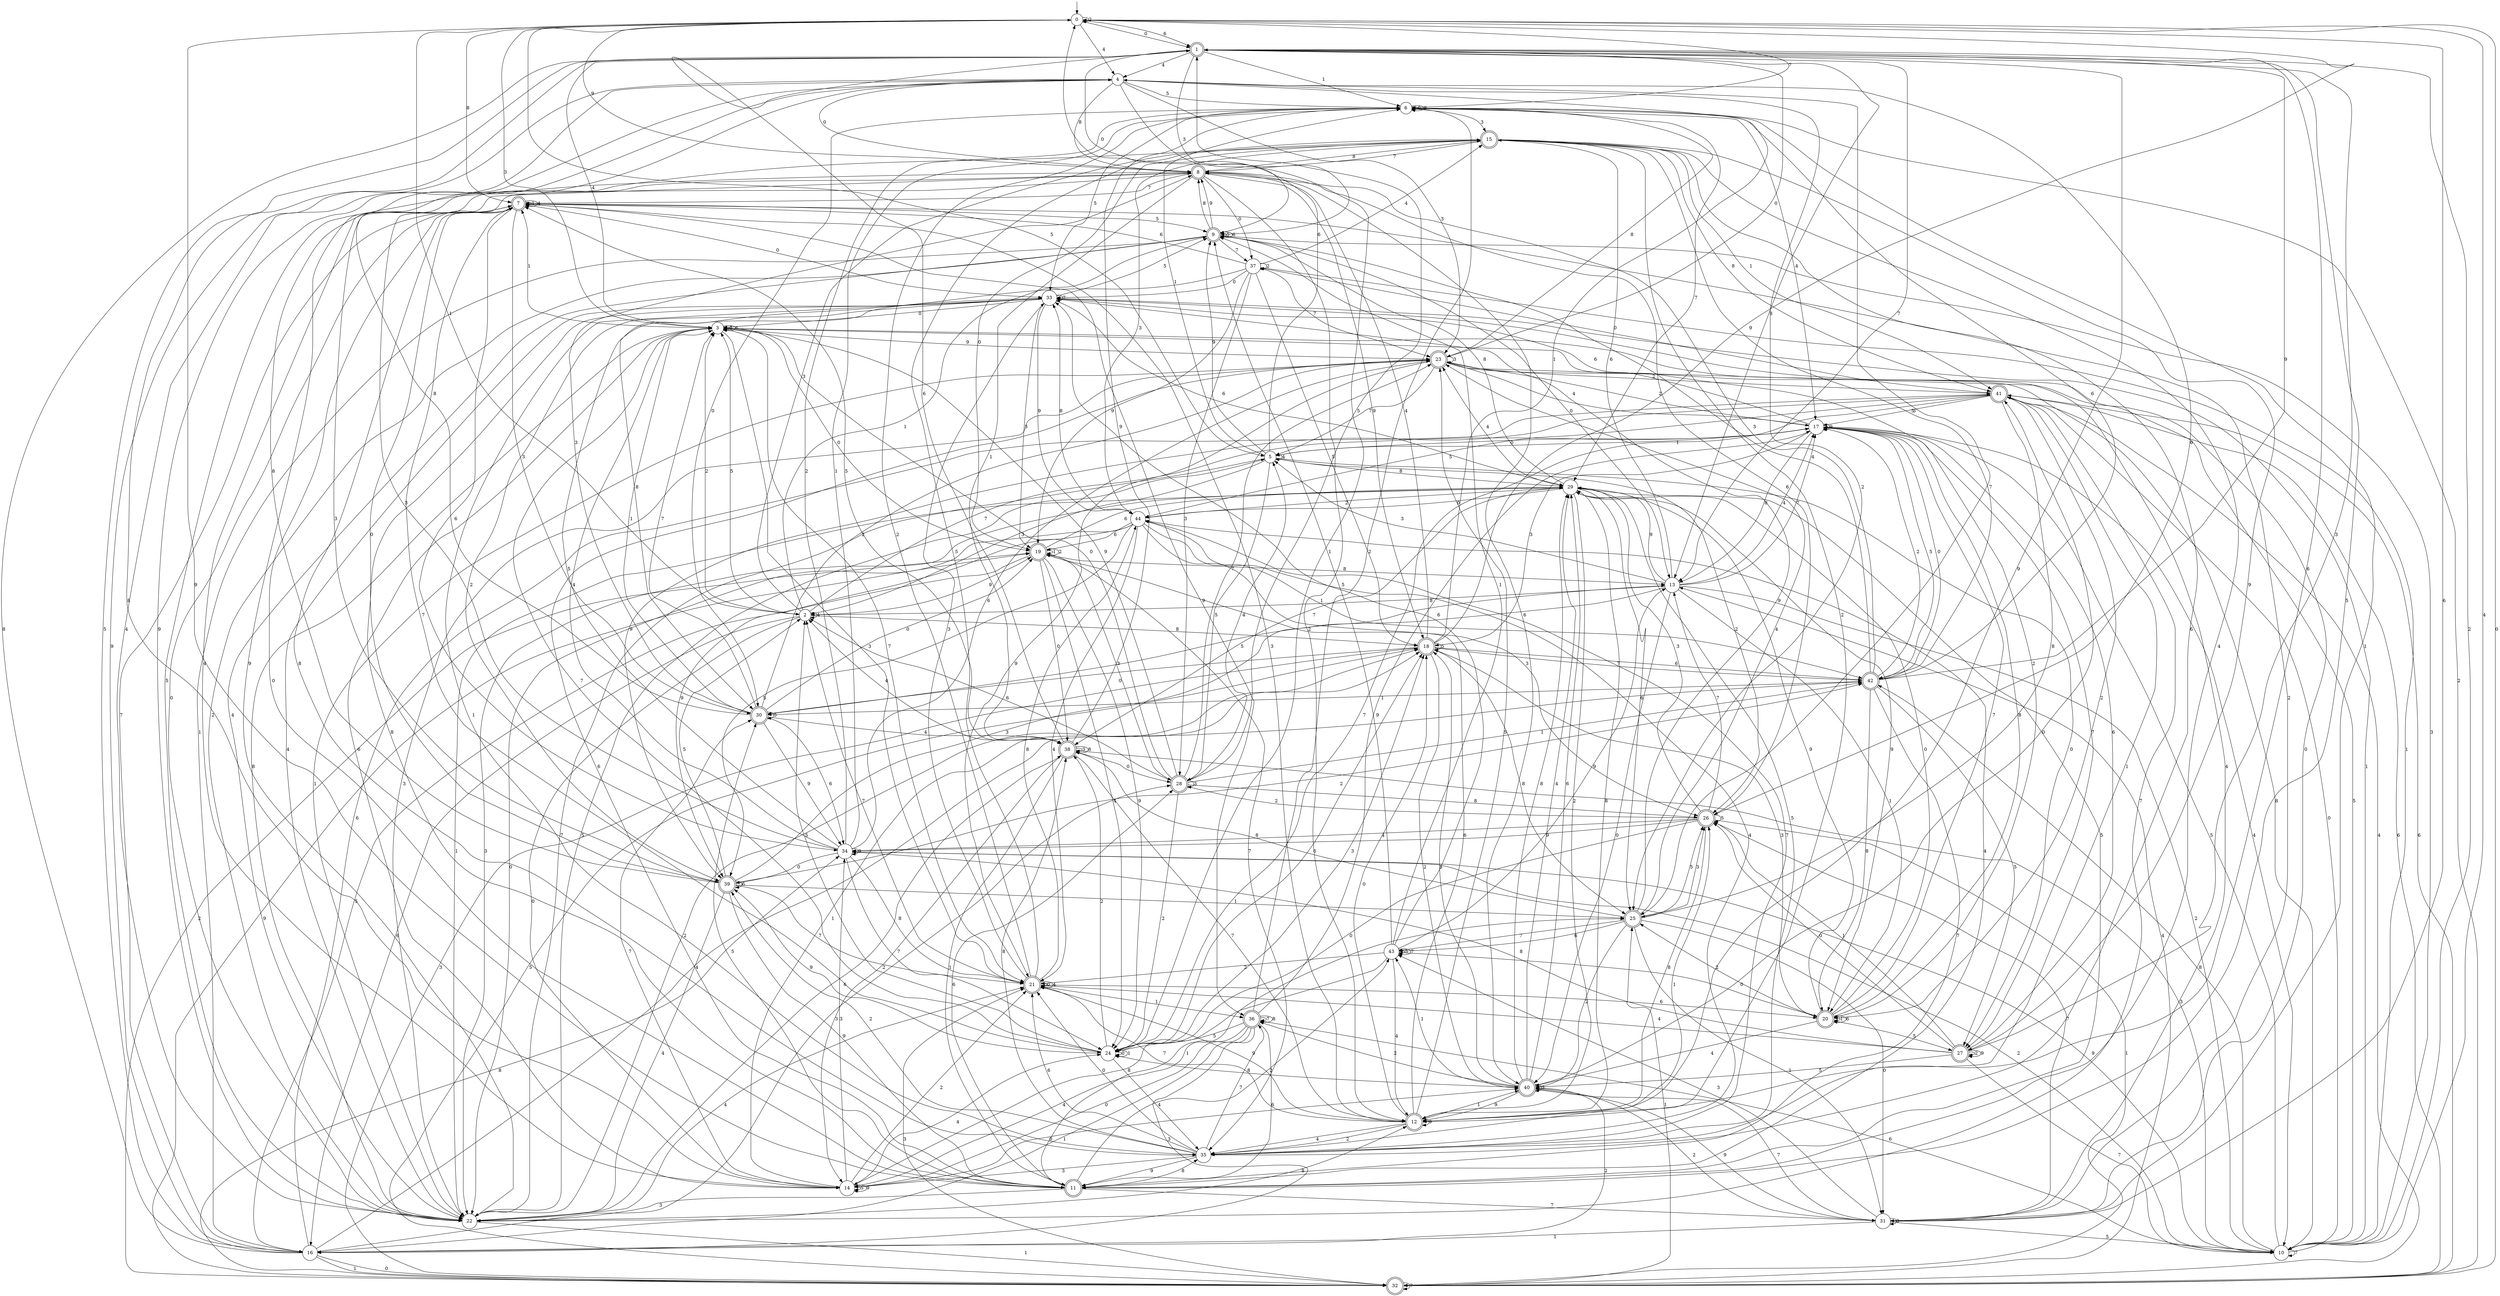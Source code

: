 digraph g {

	s0 [shape="circle" label="0"];
	s1 [shape="doublecircle" label="1"];
	s2 [shape="circle" label="2"];
	s3 [shape="circle" label="3"];
	s4 [shape="circle" label="4"];
	s5 [shape="circle" label="5"];
	s6 [shape="circle" label="6"];
	s7 [shape="doublecircle" label="7"];
	s8 [shape="doublecircle" label="8"];
	s9 [shape="doublecircle" label="9"];
	s10 [shape="circle" label="10"];
	s11 [shape="doublecircle" label="11"];
	s12 [shape="doublecircle" label="12"];
	s13 [shape="circle" label="13"];
	s14 [shape="circle" label="14"];
	s15 [shape="doublecircle" label="15"];
	s16 [shape="circle" label="16"];
	s17 [shape="circle" label="17"];
	s18 [shape="doublecircle" label="18"];
	s19 [shape="doublecircle" label="19"];
	s20 [shape="doublecircle" label="20"];
	s21 [shape="doublecircle" label="21"];
	s22 [shape="circle" label="22"];
	s23 [shape="doublecircle" label="23"];
	s24 [shape="circle" label="24"];
	s25 [shape="doublecircle" label="25"];
	s26 [shape="doublecircle" label="26"];
	s27 [shape="doublecircle" label="27"];
	s28 [shape="doublecircle" label="28"];
	s29 [shape="circle" label="29"];
	s30 [shape="doublecircle" label="30"];
	s31 [shape="circle" label="31"];
	s32 [shape="doublecircle" label="32"];
	s33 [shape="circle" label="33"];
	s34 [shape="circle" label="34"];
	s35 [shape="circle" label="35"];
	s36 [shape="doublecircle" label="36"];
	s37 [shape="circle" label="37"];
	s38 [shape="doublecircle" label="38"];
	s39 [shape="doublecircle" label="39"];
	s40 [shape="doublecircle" label="40"];
	s41 [shape="doublecircle" label="41"];
	s42 [shape="doublecircle" label="42"];
	s43 [shape="circle" label="43"];
	s44 [shape="circle" label="44"];
	s0 -> s1 [label="0"];
	s0 -> s2 [label="1"];
	s0 -> s0 [label="2"];
	s0 -> s3 [label="3"];
	s0 -> s4 [label="4"];
	s0 -> s5 [label="5"];
	s0 -> s1 [label="6"];
	s0 -> s6 [label="7"];
	s0 -> s7 [label="8"];
	s0 -> s8 [label="9"];
	s1 -> s9 [label="0"];
	s1 -> s6 [label="1"];
	s1 -> s10 [label="2"];
	s1 -> s9 [label="3"];
	s1 -> s4 [label="4"];
	s1 -> s11 [label="5"];
	s1 -> s12 [label="6"];
	s1 -> s13 [label="7"];
	s1 -> s13 [label="8"];
	s1 -> s12 [label="9"];
	s2 -> s14 [label="0"];
	s2 -> s9 [label="1"];
	s2 -> s3 [label="2"];
	s2 -> s15 [label="3"];
	s2 -> s2 [label="4"];
	s2 -> s3 [label="5"];
	s2 -> s16 [label="6"];
	s2 -> s17 [label="7"];
	s2 -> s18 [label="8"];
	s2 -> s19 [label="9"];
	s3 -> s19 [label="0"];
	s3 -> s7 [label="1"];
	s3 -> s20 [label="2"];
	s3 -> s21 [label="3"];
	s3 -> s1 [label="4"];
	s3 -> s3 [label="5"];
	s3 -> s3 [label="6"];
	s3 -> s21 [label="7"];
	s3 -> s22 [label="8"];
	s3 -> s23 [label="9"];
	s4 -> s8 [label="0"];
	s4 -> s24 [label="1"];
	s4 -> s25 [label="2"];
	s4 -> s23 [label="3"];
	s4 -> s22 [label="4"];
	s4 -> s6 [label="5"];
	s4 -> s26 [label="6"];
	s4 -> s25 [label="7"];
	s4 -> s8 [label="8"];
	s4 -> s22 [label="9"];
	s5 -> s27 [label="0"];
	s5 -> s6 [label="1"];
	s5 -> s26 [label="2"];
	s5 -> s2 [label="3"];
	s5 -> s5 [label="4"];
	s5 -> s28 [label="5"];
	s5 -> s0 [label="6"];
	s5 -> s22 [label="7"];
	s5 -> s29 [label="8"];
	s5 -> s9 [label="9"];
	s6 -> s30 [label="0"];
	s6 -> s31 [label="1"];
	s6 -> s32 [label="2"];
	s6 -> s15 [label="3"];
	s6 -> s17 [label="4"];
	s6 -> s33 [label="5"];
	s6 -> s6 [label="6"];
	s6 -> s29 [label="7"];
	s6 -> s23 [label="8"];
	s6 -> s6 [label="9"];
	s7 -> s33 [label="0"];
	s7 -> s7 [label="1"];
	s7 -> s31 [label="2"];
	s7 -> s30 [label="3"];
	s7 -> s7 [label="4"];
	s7 -> s9 [label="5"];
	s7 -> s34 [label="6"];
	s7 -> s24 [label="7"];
	s7 -> s35 [label="8"];
	s7 -> s36 [label="9"];
	s8 -> s37 [label="0"];
	s8 -> s38 [label="1"];
	s8 -> s12 [label="2"];
	s8 -> s39 [label="3"];
	s8 -> s14 [label="4"];
	s8 -> s22 [label="5"];
	s8 -> s40 [label="6"];
	s8 -> s7 [label="7"];
	s8 -> s15 [label="8"];
	s8 -> s18 [label="9"];
	s9 -> s13 [label="0"];
	s9 -> s16 [label="1"];
	s9 -> s22 [label="2"];
	s9 -> s10 [label="3"];
	s9 -> s22 [label="4"];
	s9 -> s9 [label="5"];
	s9 -> s9 [label="6"];
	s9 -> s37 [label="7"];
	s9 -> s8 [label="8"];
	s9 -> s8 [label="9"];
	s10 -> s41 [label="0"];
	s10 -> s33 [label="1"];
	s10 -> s34 [label="2"];
	s10 -> s38 [label="3"];
	s10 -> s0 [label="4"];
	s10 -> s17 [label="5"];
	s10 -> s36 [label="6"];
	s10 -> s10 [label="7"];
	s10 -> s42 [label="8"];
	s10 -> s34 [label="9"];
	s11 -> s7 [label="0"];
	s11 -> s25 [label="1"];
	s11 -> s43 [label="2"];
	s11 -> s22 [label="3"];
	s11 -> s44 [label="4"];
	s11 -> s30 [label="5"];
	s11 -> s28 [label="6"];
	s11 -> s31 [label="7"];
	s11 -> s35 [label="8"];
	s11 -> s0 [label="9"];
	s12 -> s18 [label="0"];
	s12 -> s40 [label="1"];
	s12 -> s35 [label="2"];
	s12 -> s7 [label="3"];
	s12 -> s35 [label="4"];
	s12 -> s23 [label="5"];
	s12 -> s19 [label="6"];
	s12 -> s21 [label="7"];
	s12 -> s29 [label="8"];
	s12 -> s12 [label="9"];
	s13 -> s40 [label="0"];
	s13 -> s20 [label="1"];
	s13 -> s10 [label="2"];
	s13 -> s5 [label="3"];
	s13 -> s17 [label="4"];
	s13 -> s30 [label="5"];
	s13 -> s15 [label="6"];
	s13 -> s17 [label="7"];
	s13 -> s2 [label="8"];
	s13 -> s29 [label="9"];
	s14 -> s40 [label="0"];
	s14 -> s18 [label="1"];
	s14 -> s21 [label="2"];
	s14 -> s34 [label="3"];
	s14 -> s24 [label="4"];
	s14 -> s14 [label="5"];
	s14 -> s3 [label="6"];
	s14 -> s30 [label="7"];
	s14 -> s1 [label="8"];
	s14 -> s14 [label="9"];
	s15 -> s19 [label="0"];
	s15 -> s41 [label="1"];
	s15 -> s12 [label="2"];
	s15 -> s44 [label="3"];
	s15 -> s11 [label="4"];
	s15 -> s42 [label="5"];
	s15 -> s35 [label="6"];
	s15 -> s8 [label="7"];
	s15 -> s41 [label="8"];
	s15 -> s27 [label="9"];
	s16 -> s32 [label="0"];
	s16 -> s32 [label="1"];
	s16 -> s40 [label="2"];
	s16 -> s28 [label="3"];
	s16 -> s42 [label="4"];
	s16 -> s1 [label="5"];
	s16 -> s41 [label="6"];
	s16 -> s7 [label="7"];
	s16 -> s1 [label="8"];
	s16 -> s4 [label="9"];
	s17 -> s5 [label="0"];
	s17 -> s5 [label="1"];
	s17 -> s23 [label="2"];
	s17 -> s18 [label="3"];
	s17 -> s10 [label="4"];
	s17 -> s42 [label="5"];
	s17 -> s33 [label="6"];
	s17 -> s27 [label="7"];
	s17 -> s13 [label="8"];
	s17 -> s17 [label="9"];
	s18 -> s30 [label="0"];
	s18 -> s4 [label="1"];
	s18 -> s40 [label="2"];
	s18 -> s32 [label="3"];
	s18 -> s8 [label="4"];
	s18 -> s18 [label="5"];
	s18 -> s42 [label="6"];
	s18 -> s42 [label="7"];
	s18 -> s25 [label="8"];
	s18 -> s0 [label="9"];
	s19 -> s38 [label="0"];
	s19 -> s19 [label="1"];
	s19 -> s19 [label="2"];
	s19 -> s28 [label="3"];
	s19 -> s24 [label="4"];
	s19 -> s16 [label="5"];
	s19 -> s29 [label="6"];
	s19 -> s35 [label="7"];
	s19 -> s13 [label="8"];
	s19 -> s24 [label="9"];
	s20 -> s29 [label="0"];
	s20 -> s20 [label="1"];
	s20 -> s25 [label="2"];
	s20 -> s18 [label="3"];
	s20 -> s40 [label="4"];
	s20 -> s27 [label="5"];
	s20 -> s20 [label="6"];
	s20 -> s17 [label="7"];
	s20 -> s17 [label="8"];
	s20 -> s29 [label="9"];
	s21 -> s21 [label="0"];
	s21 -> s36 [label="1"];
	s21 -> s6 [label="2"];
	s21 -> s33 [label="3"];
	s21 -> s21 [label="4"];
	s21 -> s15 [label="5"];
	s21 -> s20 [label="6"];
	s21 -> s2 [label="7"];
	s21 -> s44 [label="8"];
	s21 -> s12 [label="9"];
	s22 -> s7 [label="0"];
	s22 -> s32 [label="1"];
	s22 -> s18 [label="2"];
	s22 -> s23 [label="3"];
	s22 -> s21 [label="4"];
	s22 -> s5 [label="5"];
	s22 -> s38 [label="6"];
	s22 -> s41 [label="7"];
	s22 -> s12 [label="8"];
	s22 -> s15 [label="9"];
	s23 -> s1 [label="0"];
	s23 -> s22 [label="1"];
	s23 -> s41 [label="2"];
	s23 -> s23 [label="3"];
	s23 -> s17 [label="4"];
	s23 -> s10 [label="5"];
	s23 -> s11 [label="6"];
	s23 -> s5 [label="7"];
	s23 -> s10 [label="8"];
	s23 -> s21 [label="9"];
	s24 -> s24 [label="0"];
	s24 -> s24 [label="1"];
	s24 -> s38 [label="2"];
	s24 -> s18 [label="3"];
	s24 -> s35 [label="4"];
	s24 -> s2 [label="5"];
	s24 -> s18 [label="6"];
	s24 -> s3 [label="7"];
	s24 -> s40 [label="8"];
	s24 -> s39 [label="9"];
	s25 -> s31 [label="0"];
	s25 -> s31 [label="1"];
	s25 -> s40 [label="2"];
	s25 -> s26 [label="3"];
	s25 -> s23 [label="4"];
	s25 -> s26 [label="5"];
	s25 -> s43 [label="6"];
	s25 -> s43 [label="7"];
	s25 -> s38 [label="8"];
	s25 -> s33 [label="9"];
	s26 -> s24 [label="0"];
	s26 -> s32 [label="1"];
	s26 -> s28 [label="2"];
	s26 -> s29 [label="3"];
	s26 -> s34 [label="4"];
	s26 -> s26 [label="5"];
	s26 -> s8 [label="6"];
	s26 -> s13 [label="7"];
	s26 -> s12 [label="8"];
	s26 -> s34 [label="9"];
	s27 -> s26 [label="0"];
	s27 -> s26 [label="1"];
	s27 -> s27 [label="2"];
	s27 -> s1 [label="3"];
	s27 -> s21 [label="4"];
	s27 -> s40 [label="5"];
	s27 -> s17 [label="6"];
	s27 -> s10 [label="7"];
	s27 -> s34 [label="8"];
	s27 -> s27 [label="9"];
	s28 -> s3 [label="0"];
	s28 -> s42 [label="1"];
	s28 -> s24 [label="2"];
	s28 -> s28 [label="3"];
	s28 -> s5 [label="4"];
	s28 -> s1 [label="5"];
	s28 -> s2 [label="6"];
	s28 -> s23 [label="7"];
	s28 -> s26 [label="8"];
	s28 -> s3 [label="9"];
	s29 -> s44 [label="0"];
	s29 -> s22 [label="1"];
	s29 -> s12 [label="2"];
	s29 -> s22 [label="3"];
	s29 -> s23 [label="4"];
	s29 -> s11 [label="5"];
	s29 -> s25 [label="6"];
	s29 -> s38 [label="7"];
	s29 -> s9 [label="8"];
	s29 -> s20 [label="9"];
	s30 -> s19 [label="0"];
	s30 -> s3 [label="1"];
	s30 -> s23 [label="2"];
	s30 -> s8 [label="3"];
	s30 -> s38 [label="4"];
	s30 -> s30 [label="5"];
	s30 -> s34 [label="6"];
	s30 -> s3 [label="7"];
	s30 -> s4 [label="8"];
	s30 -> s34 [label="9"];
	s31 -> s33 [label="0"];
	s31 -> s16 [label="1"];
	s31 -> s40 [label="2"];
	s31 -> s43 [label="3"];
	s31 -> s3 [label="4"];
	s31 -> s10 [label="5"];
	s31 -> s0 [label="6"];
	s31 -> s26 [label="7"];
	s31 -> s31 [label="8"];
	s31 -> s40 [label="9"];
	s32 -> s0 [label="0"];
	s32 -> s25 [label="1"];
	s32 -> s19 [label="2"];
	s32 -> s21 [label="3"];
	s32 -> s13 [label="4"];
	s32 -> s18 [label="5"];
	s32 -> s41 [label="6"];
	s32 -> s32 [label="7"];
	s32 -> s34 [label="8"];
	s32 -> s19 [label="9"];
	s33 -> s3 [label="0"];
	s33 -> s35 [label="1"];
	s33 -> s39 [label="2"];
	s33 -> s19 [label="3"];
	s33 -> s22 [label="4"];
	s33 -> s9 [label="5"];
	s33 -> s29 [label="6"];
	s33 -> s33 [label="7"];
	s33 -> s11 [label="8"];
	s33 -> s44 [label="9"];
	s34 -> s39 [label="0"];
	s34 -> s6 [label="1"];
	s34 -> s6 [label="2"];
	s34 -> s8 [label="3"];
	s34 -> s3 [label="4"];
	s34 -> s33 [label="5"];
	s34 -> s23 [label="6"];
	s34 -> s24 [label="7"];
	s34 -> s21 [label="8"];
	s34 -> s34 [label="9"];
	s35 -> s21 [label="0"];
	s35 -> s26 [label="1"];
	s35 -> s39 [label="2"];
	s35 -> s14 [label="3"];
	s35 -> s44 [label="4"];
	s35 -> s29 [label="5"];
	s35 -> s21 [label="6"];
	s35 -> s36 [label="7"];
	s35 -> s38 [label="8"];
	s35 -> s11 [label="9"];
	s36 -> s14 [label="0"];
	s36 -> s16 [label="1"];
	s36 -> s6 [label="2"];
	s36 -> s16 [label="3"];
	s36 -> s14 [label="4"];
	s36 -> s24 [label="5"];
	s36 -> s11 [label="6"];
	s36 -> s36 [label="7"];
	s36 -> s36 [label="8"];
	s36 -> s17 [label="9"];
	s37 -> s33 [label="0"];
	s37 -> s10 [label="1"];
	s37 -> s37 [label="2"];
	s37 -> s28 [label="3"];
	s37 -> s15 [label="4"];
	s37 -> s18 [label="5"];
	s37 -> s7 [label="6"];
	s37 -> s23 [label="7"];
	s37 -> s30 [label="8"];
	s37 -> s19 [label="9"];
	s38 -> s28 [label="0"];
	s38 -> s11 [label="1"];
	s38 -> s14 [label="2"];
	s38 -> s38 [label="3"];
	s38 -> s2 [label="4"];
	s38 -> s7 [label="5"];
	s38 -> s1 [label="6"];
	s38 -> s12 [label="7"];
	s38 -> s38 [label="8"];
	s38 -> s6 [label="9"];
	s39 -> s7 [label="0"];
	s39 -> s25 [label="1"];
	s39 -> s42 [label="2"];
	s39 -> s13 [label="3"];
	s39 -> s22 [label="4"];
	s39 -> s2 [label="5"];
	s39 -> s39 [label="6"];
	s39 -> s21 [label="7"];
	s39 -> s4 [label="8"];
	s39 -> s11 [label="9"];
	s40 -> s41 [label="0"];
	s40 -> s43 [label="1"];
	s40 -> s36 [label="2"];
	s40 -> s40 [label="3"];
	s40 -> s29 [label="4"];
	s40 -> s18 [label="5"];
	s40 -> s29 [label="6"];
	s40 -> s31 [label="7"];
	s40 -> s29 [label="8"];
	s40 -> s12 [label="9"];
	s41 -> s37 [label="0"];
	s41 -> s35 [label="1"];
	s41 -> s20 [label="2"];
	s41 -> s17 [label="3"];
	s41 -> s32 [label="4"];
	s41 -> s44 [label="5"];
	s41 -> s32 [label="6"];
	s41 -> s24 [label="7"];
	s41 -> s25 [label="8"];
	s41 -> s39 [label="9"];
	s42 -> s17 [label="0"];
	s42 -> s30 [label="1"];
	s42 -> s17 [label="2"];
	s42 -> s8 [label="3"];
	s42 -> s9 [label="4"];
	s42 -> s27 [label="5"];
	s42 -> s6 [label="6"];
	s42 -> s11 [label="7"];
	s42 -> s20 [label="8"];
	s42 -> s1 [label="9"];
	s43 -> s20 [label="0"];
	s43 -> s9 [label="1"];
	s43 -> s21 [label="2"];
	s43 -> s43 [label="3"];
	s43 -> s12 [label="4"];
	s43 -> s9 [label="5"];
	s43 -> s33 [label="6"];
	s43 -> s43 [label="7"];
	s43 -> s14 [label="8"];
	s43 -> s13 [label="9"];
	s44 -> s22 [label="0"];
	s44 -> s42 [label="1"];
	s44 -> s29 [label="2"];
	s44 -> s26 [label="3"];
	s44 -> s21 [label="4"];
	s44 -> s39 [label="5"];
	s44 -> s19 [label="6"];
	s44 -> s35 [label="7"];
	s44 -> s33 [label="8"];
	s44 -> s39 [label="9"];

__start0 [label="" shape="none" width="0" height="0"];
__start0 -> s0;

}

